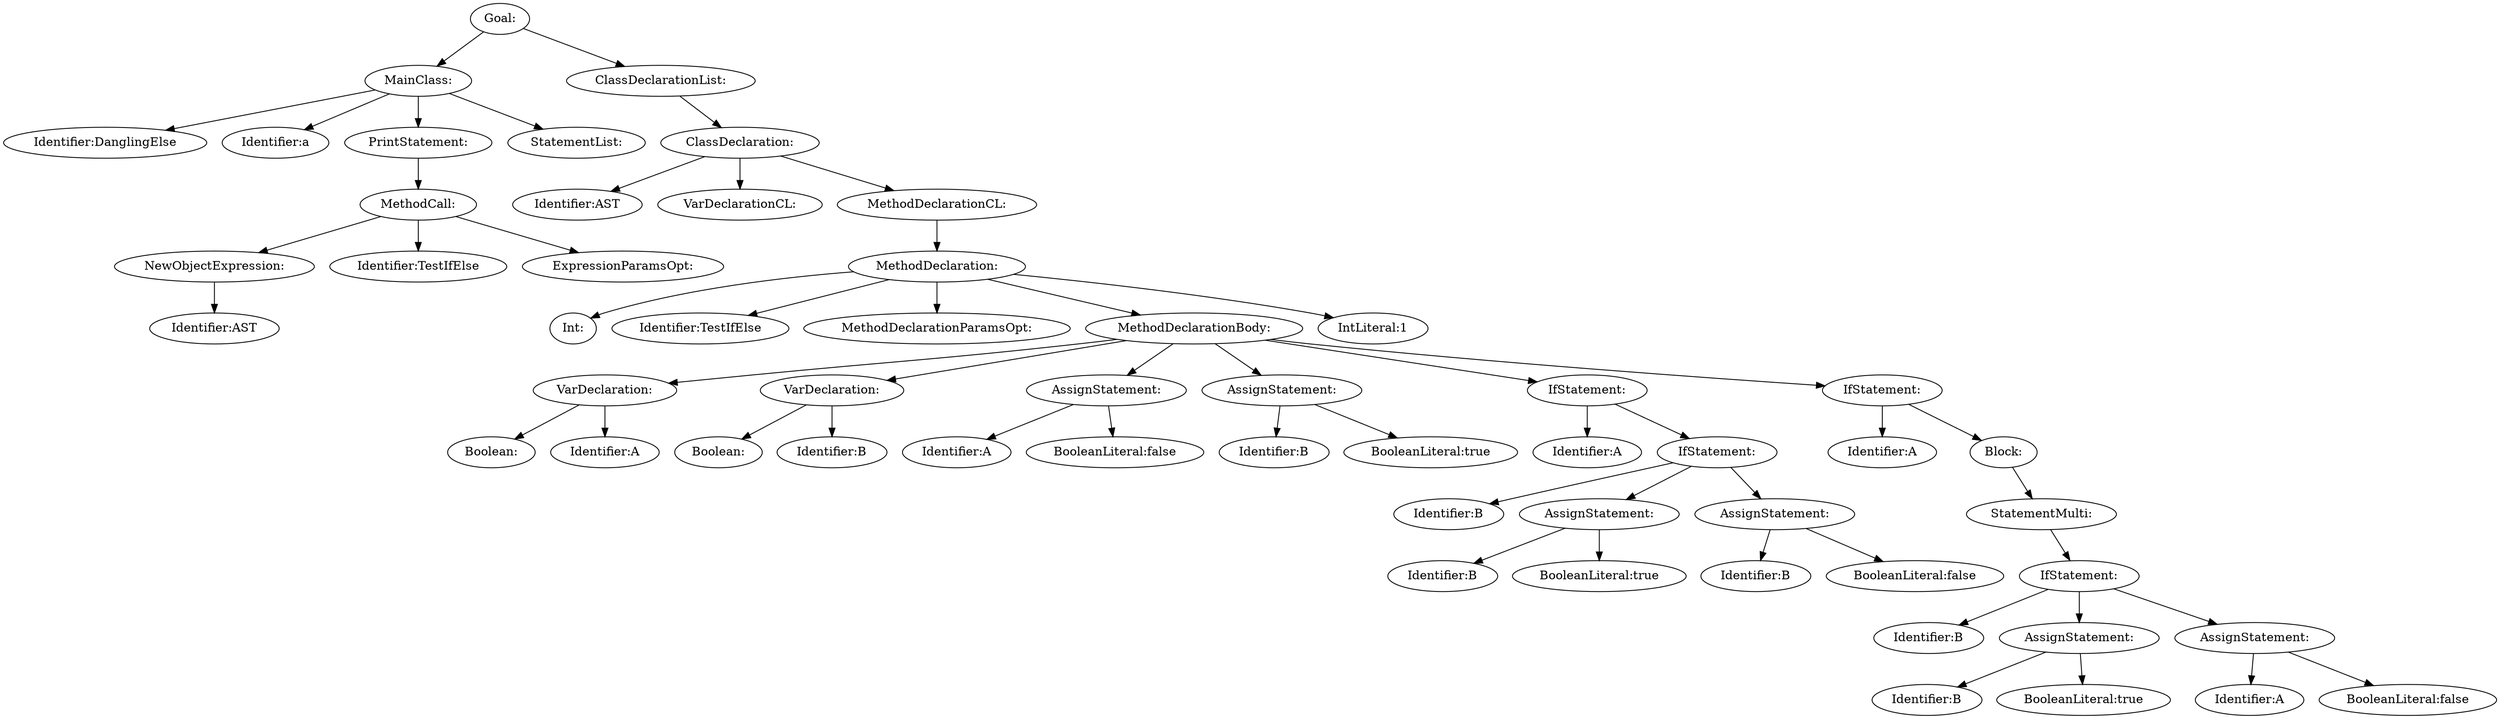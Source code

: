 digraph {
n0 [label="Goal:"];
n1 [label="MainClass:"];
n2 [label="Identifier:DanglingElse"];
n1 -> n2
n3 [label="Identifier:a"];
n1 -> n3
n4 [label="PrintStatement:"];
n5 [label="MethodCall:"];
n6 [label="NewObjectExpression:"];
n7 [label="Identifier:AST"];
n6 -> n7
n5 -> n6
n8 [label="Identifier:TestIfElse"];
n5 -> n8
n9 [label="ExpressionParamsOpt:"];
n5 -> n9
n4 -> n5
n1 -> n4
n10 [label="StatementList:"];
n1 -> n10
n0 -> n1
n11 [label="ClassDeclarationList:"];
n12 [label="ClassDeclaration:"];
n13 [label="Identifier:AST"];
n12 -> n13
n14 [label="VarDeclarationCL:"];
n12 -> n14
n15 [label="MethodDeclarationCL:"];
n16 [label="MethodDeclaration:"];
n17 [label="Int:"];
n16 -> n17
n18 [label="Identifier:TestIfElse"];
n16 -> n18
n19 [label="MethodDeclarationParamsOpt:"];
n16 -> n19
n20 [label="MethodDeclarationBody:"];
n21 [label="VarDeclaration:"];
n22 [label="Boolean:"];
n21 -> n22
n23 [label="Identifier:A"];
n21 -> n23
n20 -> n21
n24 [label="VarDeclaration:"];
n25 [label="Boolean:"];
n24 -> n25
n26 [label="Identifier:B"];
n24 -> n26
n20 -> n24
n27 [label="AssignStatement:"];
n28 [label="Identifier:A"];
n27 -> n28
n29 [label="BooleanLiteral:false"];
n27 -> n29
n20 -> n27
n30 [label="AssignStatement:"];
n31 [label="Identifier:B"];
n30 -> n31
n32 [label="BooleanLiteral:true"];
n30 -> n32
n20 -> n30
n33 [label="IfStatement:"];
n34 [label="Identifier:A"];
n33 -> n34
n35 [label="IfStatement:"];
n36 [label="Identifier:B"];
n35 -> n36
n37 [label="AssignStatement:"];
n38 [label="Identifier:B"];
n37 -> n38
n39 [label="BooleanLiteral:true"];
n37 -> n39
n35 -> n37
n40 [label="AssignStatement:"];
n41 [label="Identifier:B"];
n40 -> n41
n42 [label="BooleanLiteral:false"];
n40 -> n42
n35 -> n40
n33 -> n35
n20 -> n33
n43 [label="IfStatement:"];
n44 [label="Identifier:A"];
n43 -> n44
n45 [label="Block:"];
n46 [label="StatementMulti:"];
n47 [label="IfStatement:"];
n48 [label="Identifier:B"];
n47 -> n48
n49 [label="AssignStatement:"];
n50 [label="Identifier:B"];
n49 -> n50
n51 [label="BooleanLiteral:true"];
n49 -> n51
n47 -> n49
n52 [label="AssignStatement:"];
n53 [label="Identifier:A"];
n52 -> n53
n54 [label="BooleanLiteral:false"];
n52 -> n54
n47 -> n52
n46 -> n47
n45 -> n46
n43 -> n45
n20 -> n43
n16 -> n20
n55 [label="IntLiteral:1"];
n16 -> n55
n15 -> n16
n12 -> n15
n11 -> n12
n0 -> n11
}
